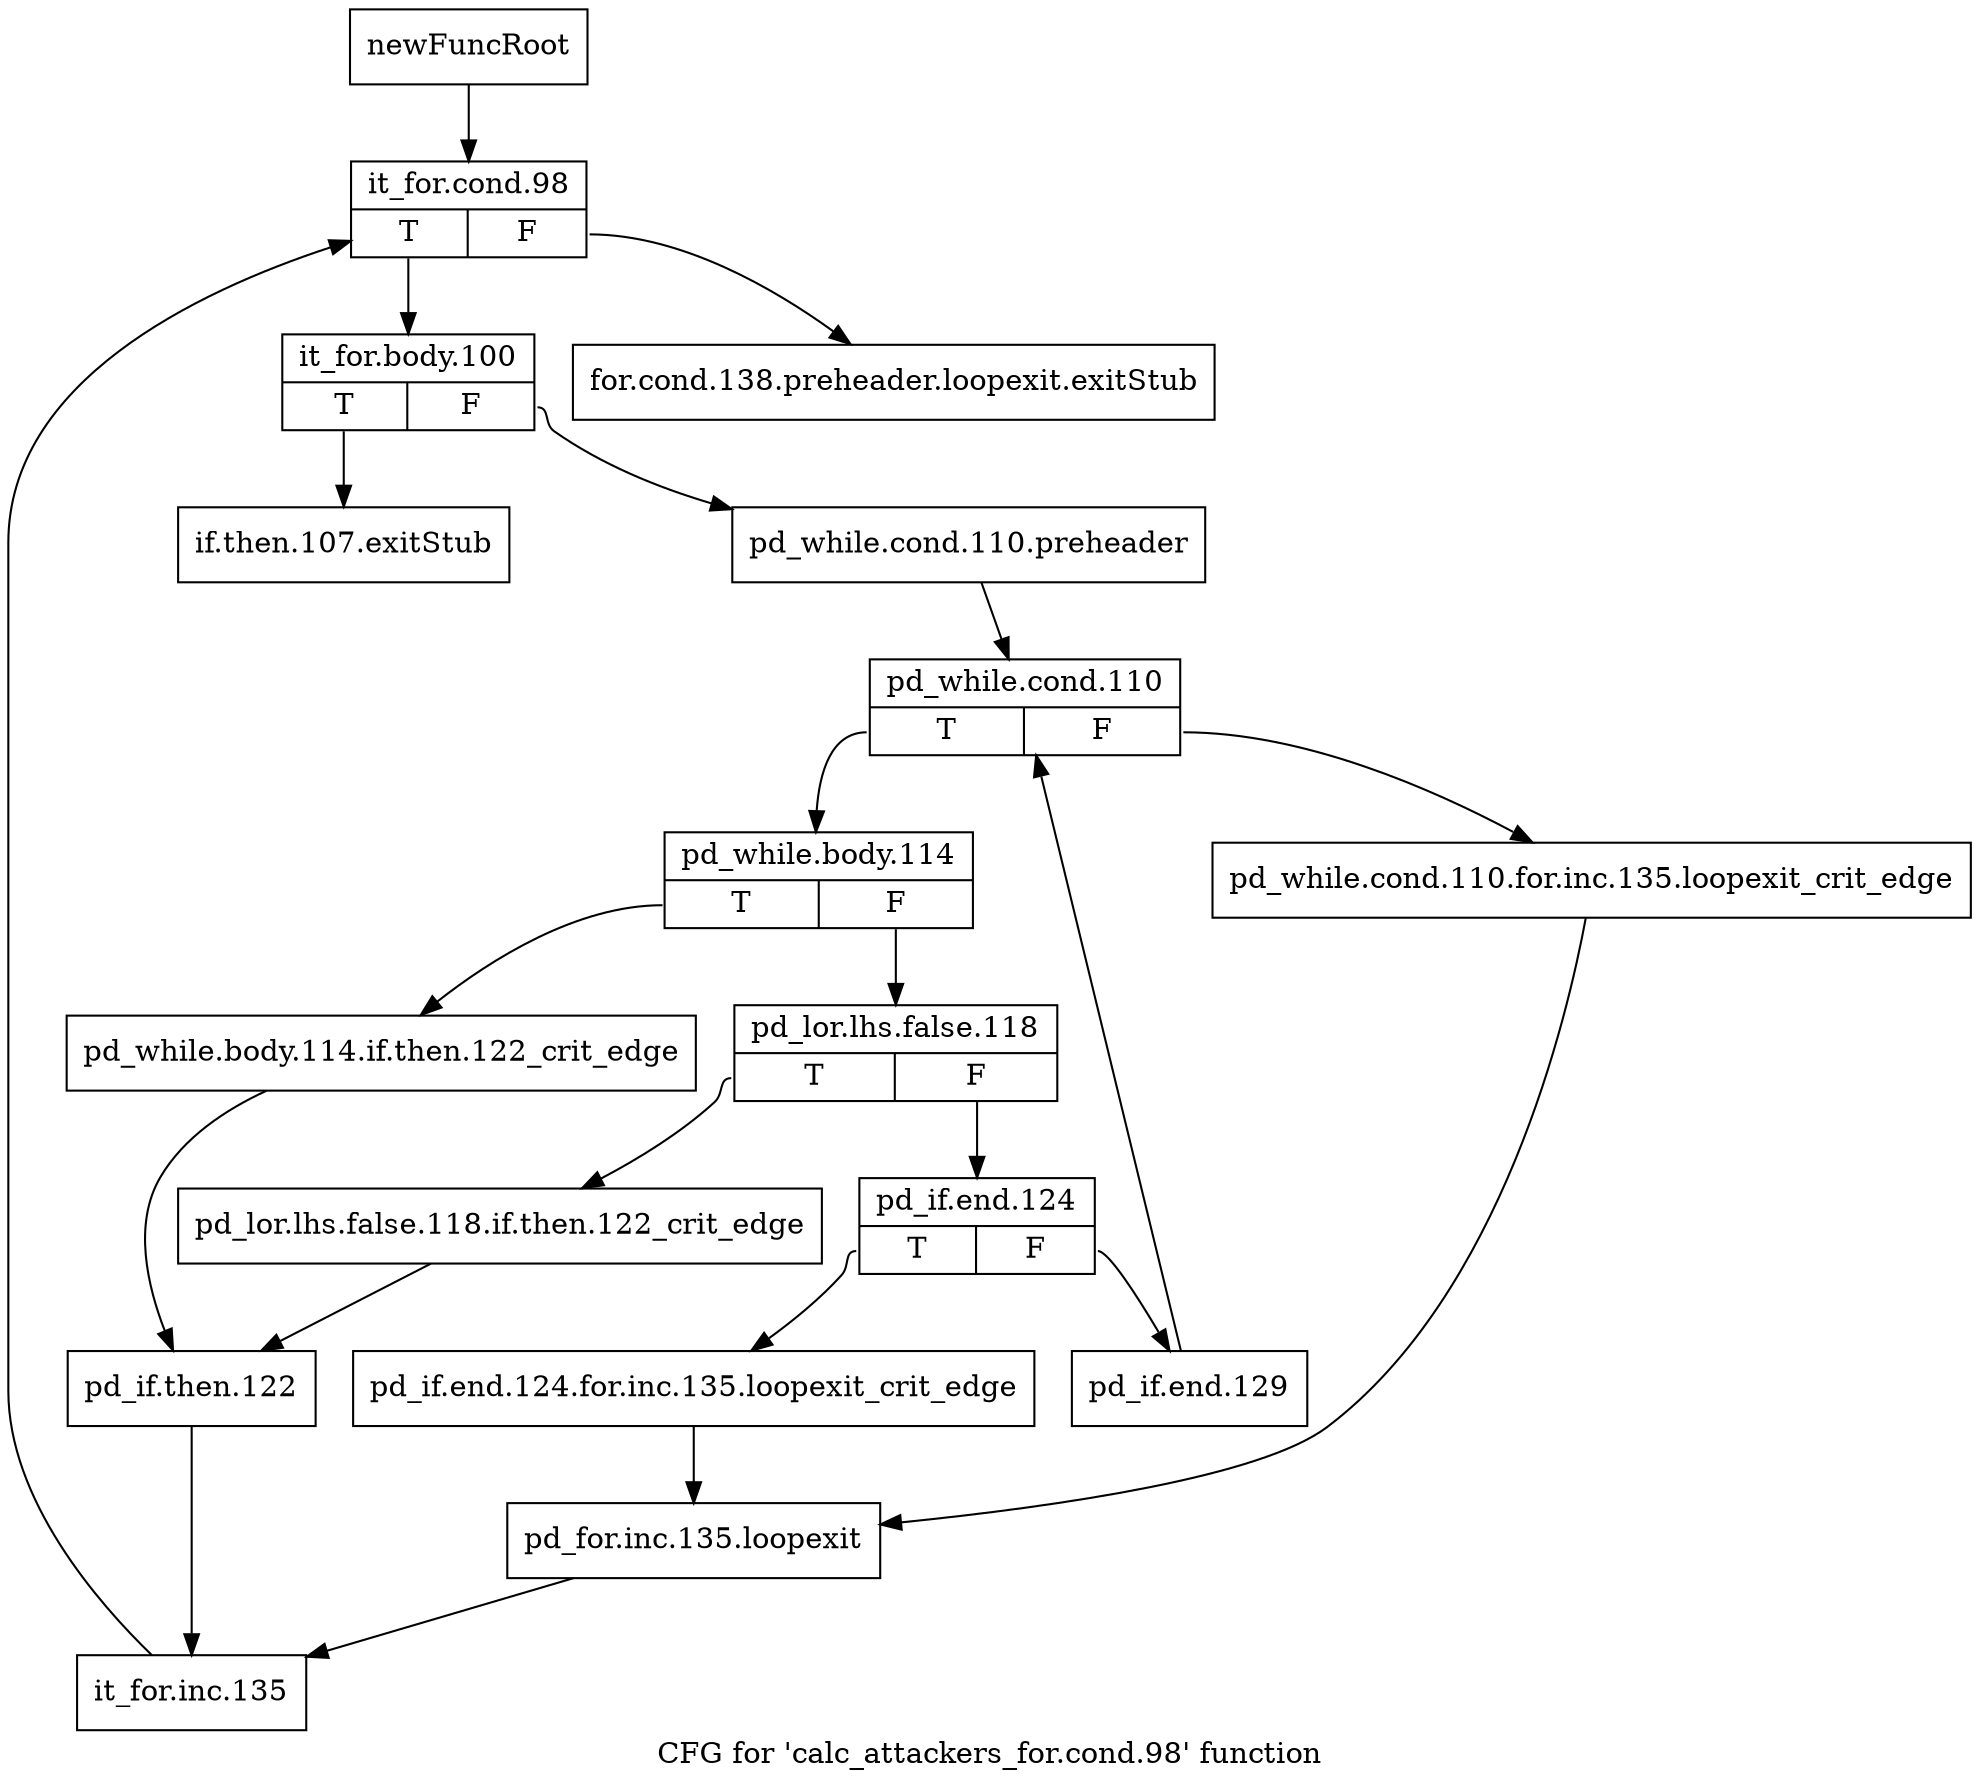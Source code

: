 digraph "CFG for 'calc_attackers_for.cond.98' function" {
	label="CFG for 'calc_attackers_for.cond.98' function";

	Node0xf8cfa0 [shape=record,label="{newFuncRoot}"];
	Node0xf8cfa0 -> Node0xf8d950;
	Node0xf8cff0 [shape=record,label="{for.cond.138.preheader.loopexit.exitStub}"];
	Node0xf8d040 [shape=record,label="{if.then.107.exitStub}"];
	Node0xf8d950 [shape=record,label="{it_for.cond.98|{<s0>T|<s1>F}}"];
	Node0xf8d950:s0 -> Node0xf8d9a0;
	Node0xf8d950:s1 -> Node0xf8cff0;
	Node0xf8d9a0 [shape=record,label="{it_for.body.100|{<s0>T|<s1>F}}"];
	Node0xf8d9a0:s0 -> Node0xf8d040;
	Node0xf8d9a0:s1 -> Node0xf8d9f0;
	Node0xf8d9f0 [shape=record,label="{pd_while.cond.110.preheader}"];
	Node0xf8d9f0 -> Node0xf8da40;
	Node0xf8da40 [shape=record,label="{pd_while.cond.110|{<s0>T|<s1>F}}"];
	Node0xf8da40:s0 -> Node0xf8dae0;
	Node0xf8da40:s1 -> Node0xf8da90;
	Node0xf8da90 [shape=record,label="{pd_while.cond.110.for.inc.135.loopexit_crit_edge}"];
	Node0xf8da90 -> Node0xf8dc70;
	Node0xf8dae0 [shape=record,label="{pd_while.body.114|{<s0>T|<s1>F}}"];
	Node0xf8dae0:s0 -> Node0xf8dd10;
	Node0xf8dae0:s1 -> Node0xf8db30;
	Node0xf8db30 [shape=record,label="{pd_lor.lhs.false.118|{<s0>T|<s1>F}}"];
	Node0xf8db30:s0 -> Node0xf8dcc0;
	Node0xf8db30:s1 -> Node0xf8db80;
	Node0xf8db80 [shape=record,label="{pd_if.end.124|{<s0>T|<s1>F}}"];
	Node0xf8db80:s0 -> Node0xf8dc20;
	Node0xf8db80:s1 -> Node0xf8dbd0;
	Node0xf8dbd0 [shape=record,label="{pd_if.end.129}"];
	Node0xf8dbd0 -> Node0xf8da40;
	Node0xf8dc20 [shape=record,label="{pd_if.end.124.for.inc.135.loopexit_crit_edge}"];
	Node0xf8dc20 -> Node0xf8dc70;
	Node0xf8dc70 [shape=record,label="{pd_for.inc.135.loopexit}"];
	Node0xf8dc70 -> Node0xf8ddb0;
	Node0xf8dcc0 [shape=record,label="{pd_lor.lhs.false.118.if.then.122_crit_edge}"];
	Node0xf8dcc0 -> Node0xf8dd60;
	Node0xf8dd10 [shape=record,label="{pd_while.body.114.if.then.122_crit_edge}"];
	Node0xf8dd10 -> Node0xf8dd60;
	Node0xf8dd60 [shape=record,label="{pd_if.then.122}"];
	Node0xf8dd60 -> Node0xf8ddb0;
	Node0xf8ddb0 [shape=record,label="{it_for.inc.135}"];
	Node0xf8ddb0 -> Node0xf8d950;
}
